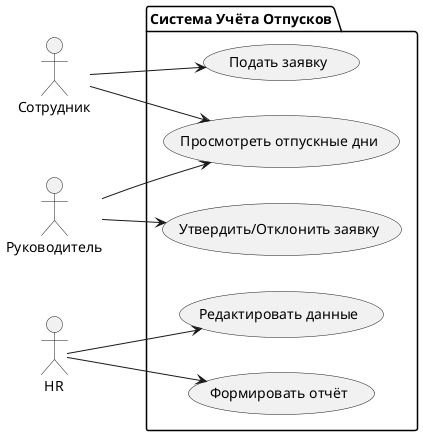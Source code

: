 @startuml
left to right direction
actor "Сотрудник" as Employee
actor "Руководитель" as Manager
actor "HR" as HR
package "Система Учёта Отпусков" {
  usecase "Подать заявку" as UC1
  usecase "Просмотреть отпускные дни" as UC2
  usecase "Утвердить/Отклонить заявку" as UC3
  usecase "Редактировать данные" as UC4
  usecase "Формировать отчёт" as UC5
}
Employee --> UC1
Employee --> UC2
Manager --> UC3
Manager --> UC2
HR --> UC4
HR --> UC5
@enduml